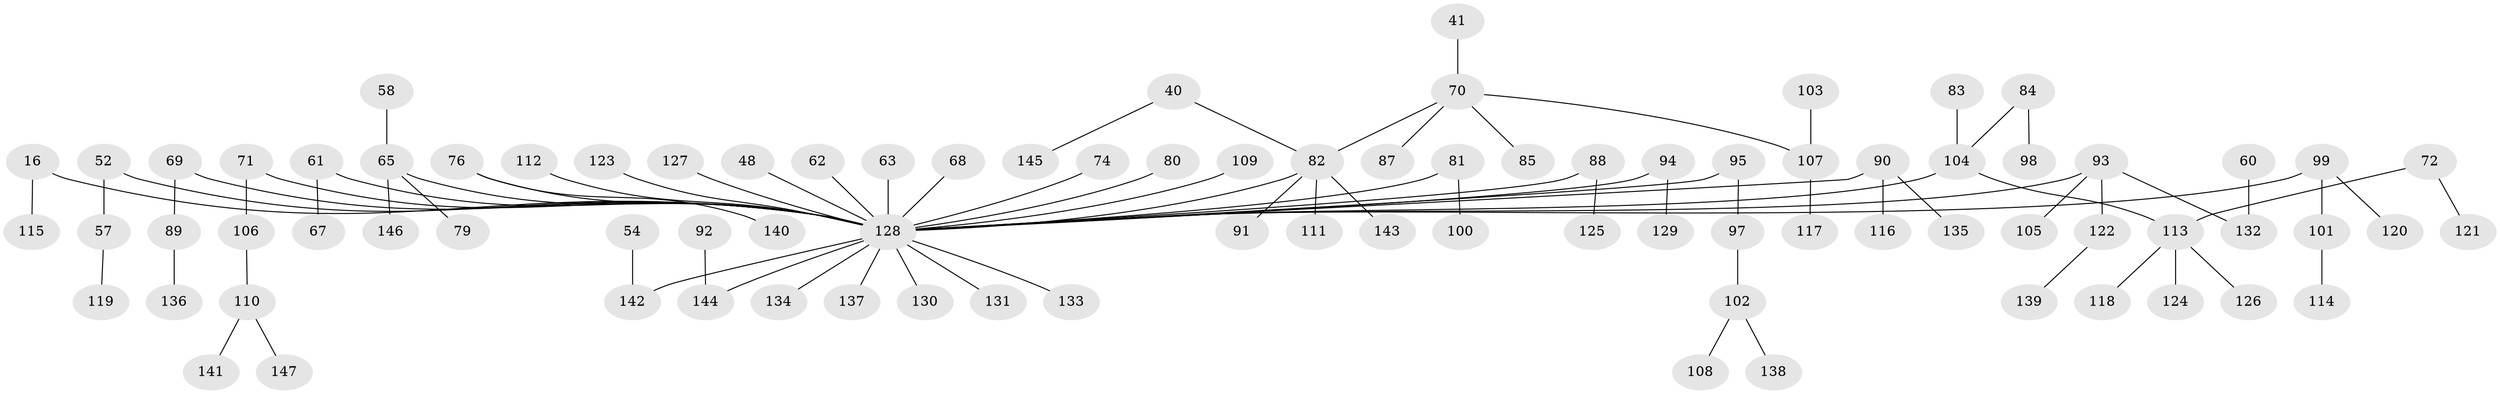 // original degree distribution, {6: 0.02040816326530612, 11: 0.006802721088435374, 4: 0.05442176870748299, 3: 0.14285714285714285, 2: 0.2585034013605442, 5: 0.027210884353741496, 1: 0.4897959183673469}
// Generated by graph-tools (version 1.1) at 2025/56/03/04/25 21:56:40]
// undirected, 88 vertices, 87 edges
graph export_dot {
graph [start="1"]
  node [color=gray90,style=filled];
  16;
  40;
  41;
  48;
  52;
  54;
  57;
  58;
  60;
  61;
  62;
  63;
  65 [super="+37+46"];
  67;
  68;
  69;
  70 [super="+34"];
  71;
  72 [super="+51"];
  74;
  76;
  79;
  80;
  81;
  82 [super="+27+59"];
  83;
  84;
  85;
  87;
  88;
  89;
  90 [super="+77"];
  91;
  92;
  93 [super="+39+17+22"];
  94;
  95;
  97;
  98;
  99 [super="+96"];
  100;
  101;
  102;
  103;
  104 [super="+38+45+55+75"];
  105;
  106;
  107 [super="+73"];
  108;
  109;
  110;
  111;
  112;
  113 [super="+50"];
  114;
  115;
  116;
  117;
  118;
  119;
  120;
  121;
  122;
  123;
  124;
  125;
  126;
  127;
  128 [super="+18+66+29"];
  129;
  130;
  131;
  132 [super="+43"];
  133;
  134;
  135;
  136;
  137;
  138;
  139;
  140;
  141;
  142 [super="+31"];
  143;
  144 [super="+86"];
  145;
  146;
  147;
  16 -- 115;
  16 -- 128;
  40 -- 145;
  40 -- 82;
  41 -- 70;
  48 -- 128;
  52 -- 57;
  52 -- 128;
  54 -- 142;
  57 -- 119;
  58 -- 65;
  60 -- 132;
  61 -- 67;
  61 -- 128;
  62 -- 128;
  63 -- 128;
  65 -- 146;
  65 -- 128;
  65 -- 79;
  68 -- 128;
  69 -- 89;
  69 -- 128;
  70 -- 82;
  70 -- 85;
  70 -- 87;
  70 -- 107;
  71 -- 106;
  71 -- 128;
  72 -- 121;
  72 -- 113;
  74 -- 128;
  76 -- 140;
  76 -- 128;
  80 -- 128;
  81 -- 100;
  81 -- 128;
  82 -- 111;
  82 -- 128;
  82 -- 91;
  82 -- 143;
  83 -- 104;
  84 -- 98;
  84 -- 104;
  88 -- 125;
  88 -- 128;
  89 -- 136;
  90 -- 135;
  90 -- 128;
  90 -- 116;
  92 -- 144;
  93 -- 105;
  93 -- 122;
  93 -- 132;
  93 -- 128;
  94 -- 129;
  94 -- 128;
  95 -- 97;
  95 -- 128;
  97 -- 102;
  99 -- 101;
  99 -- 120;
  99 -- 128;
  101 -- 114;
  102 -- 108;
  102 -- 138;
  103 -- 107;
  104 -- 113;
  104 -- 128;
  106 -- 110;
  107 -- 117;
  109 -- 128;
  110 -- 141;
  110 -- 147;
  112 -- 128;
  113 -- 126;
  113 -- 118;
  113 -- 124;
  122 -- 139;
  123 -- 128;
  127 -- 128;
  128 -- 130;
  128 -- 131;
  128 -- 133;
  128 -- 134;
  128 -- 137;
  128 -- 142;
  128 -- 144;
}
